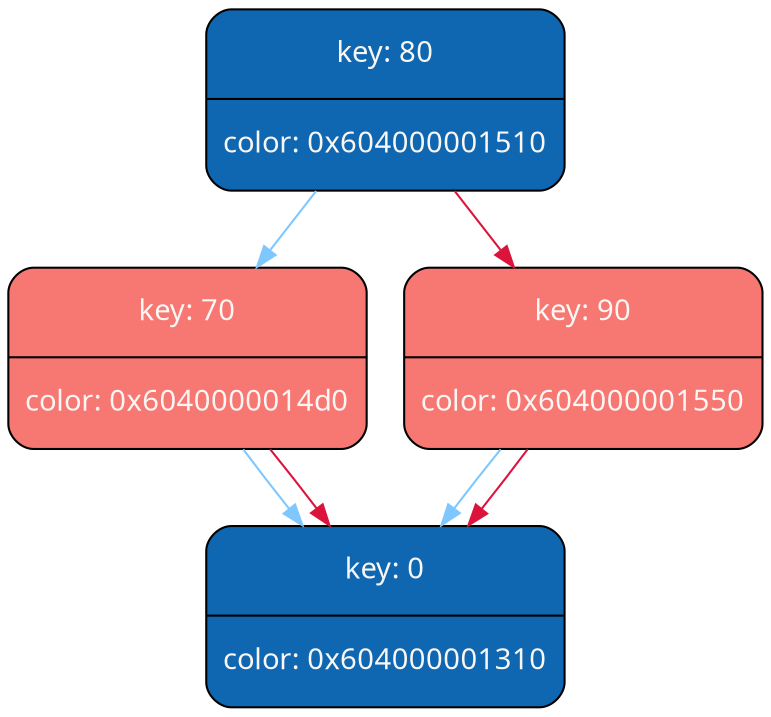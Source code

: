 digraph   
{
rankdir = ""
splines = "true"

node0x604000001510 [shape      = "Mrecord", width = 1.1, height = 1.21,  fillcolor   = "#0F67B1", style = "filled", fontcolor= " #FAF6F4", fontname = "Calibri", color = "0", label = "{key: 80| color: 0x604000001510}"]
node0x604000001510 -> node0x6040000014d0 [color = "#7FC7FF", style = "", constraint = true, fillcolor = "#7FC7FF",   fontcolor = "", fontname = "Calibri", label = ""];
node0x6040000014d0 [shape      = "Mrecord", width = 1.1, height = 1.21,  fillcolor   = "#F77772", style = "filled", fontcolor= " #FAF6F4", fontname = "Calibri", color = "1", label = "{key: 70| color: 0x6040000014d0}"]
node0x6040000014d0 -> node0x604000001310 [color = "#7FC7FF", style = "", constraint = true, fillcolor = "#7FC7FF",   fontcolor = "", fontname = "Calibri", label = ""];
node0x604000001310 [shape      = "Mrecord", width = 1.1, height = 1.21,  fillcolor   = "#0F67B1", style = "filled", fontcolor= " #FAF6F4", fontname = "Calibri", color = "0", label = "{key: 0| color: 0x604000001310}"]
node0x6040000014d0 -> node0x604000001310 [color = "#DC143C", style = "", constraint = true, fillcolor = "#DC143C",   fontcolor = "", fontname = "Calibri", label = ""];
node0x604000001310 [shape      = "Mrecord", width = 1.1, height = 1.21,  fillcolor   = "#0F67B1", style = "filled", fontcolor= " #FAF6F4", fontname = "Calibri", color = "0", label = "{key: 0| color: 0x604000001310}"]
node0x604000001510 -> node0x604000001550 [color = "#DC143C", style = "", constraint = true, fillcolor = "#DC143C",   fontcolor = "", fontname = "Calibri", label = ""];
node0x604000001550 [shape      = "Mrecord", width = 1.1, height = 1.21,  fillcolor   = "#F77772", style = "filled", fontcolor= " #FAF6F4", fontname = "Calibri", color = "1", label = "{key: 90| color: 0x604000001550}"]
node0x604000001550 -> node0x604000001310 [color = "#7FC7FF", style = "", constraint = true, fillcolor = "#7FC7FF",   fontcolor = "", fontname = "Calibri", label = ""];
node0x604000001310 [shape      = "Mrecord", width = 1.1, height = 1.21,  fillcolor   = "#0F67B1", style = "filled", fontcolor= " #FAF6F4", fontname = "Calibri", color = "0", label = "{key: 0| color: 0x604000001310}"]
node0x604000001550 -> node0x604000001310 [color = "#DC143C", style = "", constraint = true, fillcolor = "#DC143C",   fontcolor = "", fontname = "Calibri", label = ""];
node0x604000001310 [shape      = "Mrecord", width = 1.1, height = 1.21,  fillcolor   = "#0F67B1", style = "filled", fontcolor= " #FAF6F4", fontname = "Calibri", color = "0", label = "{key: 0| color: 0x604000001310}"]
}
